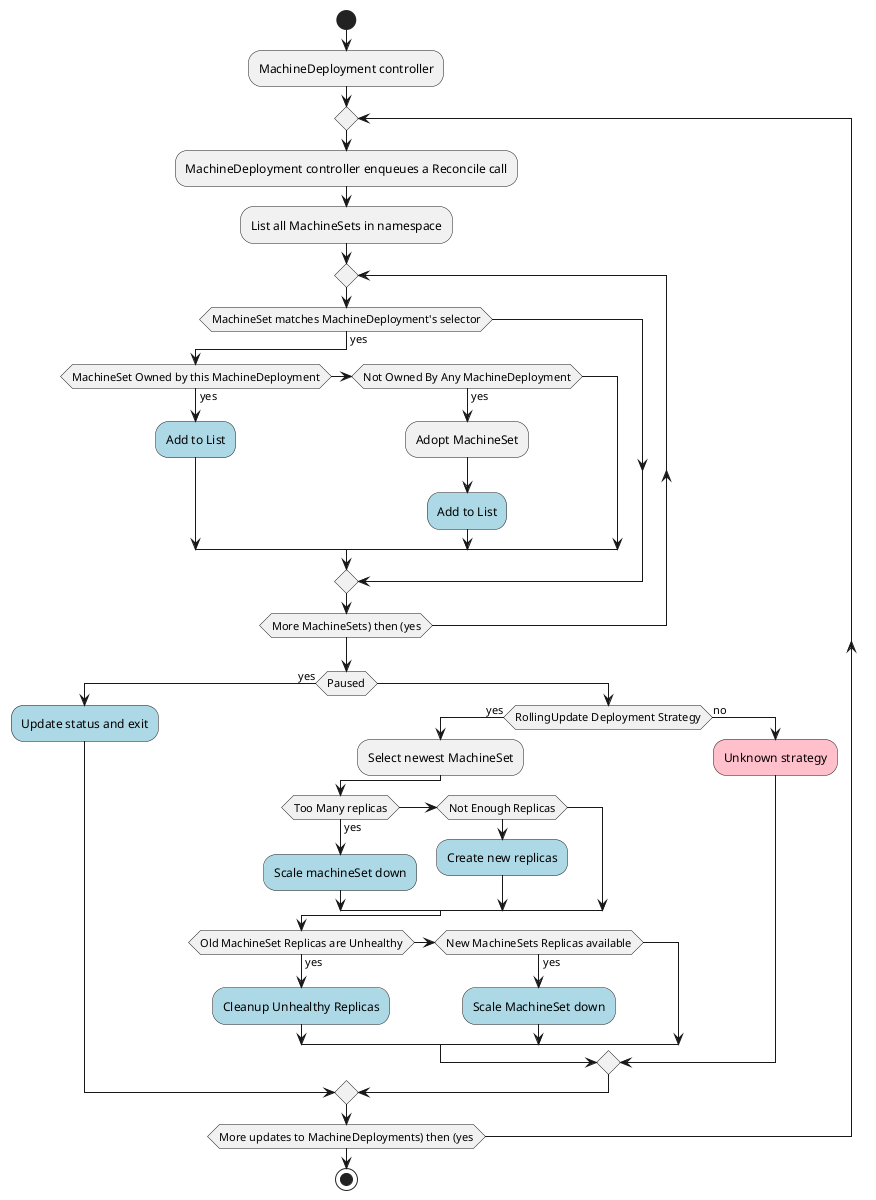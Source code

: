 @startuml cluster-admission-machinedeployment-controller

start;
:MachineDeployment controller;

repeat
  :MachineDeployment controller enqueues a Reconcile call;
  :List all MachineSets in namespace;
  repeat
    if (MachineSet matches MachineDeployment's selector) then (yes)
      if (MachineSet Owned by this MachineDeployment) then (yes)
        #LightBlue:Add to List;
      elseif (Not Owned By Any MachineDeployment) then (yes)
        :Adopt MachineSet;
        #LightBlue:Add to List;
      endif
    endif
  repeat while (More MachineSets) then (yes)
  if (Paused) then (yes)
   #LightBlue:Update status and exit;
  else 
    if (RollingUpdate Deployment Strategy) then (yes)
      :Select newest MachineSet;
      if (Too Many replicas) then (yes)
        #LightBlue:Scale machineSet down;
      elseif (Not Enough Replicas)
        #LightBlue:Create new replicas;
      endif
      if (Old MachineSet Replicas are Unhealthy) then (yes)
        #LightBlue:Cleanup Unhealthy Replicas;
      elseif (New MachineSets Replicas available) then (yes)
        #LightBlue:Scale MachineSet down;
      endif
    else (no)
      #Pink:Unknown strategy;
    endif
  endif
repeat while (More updates to MachineDeployments) then (yes)
stop;

@enduml

